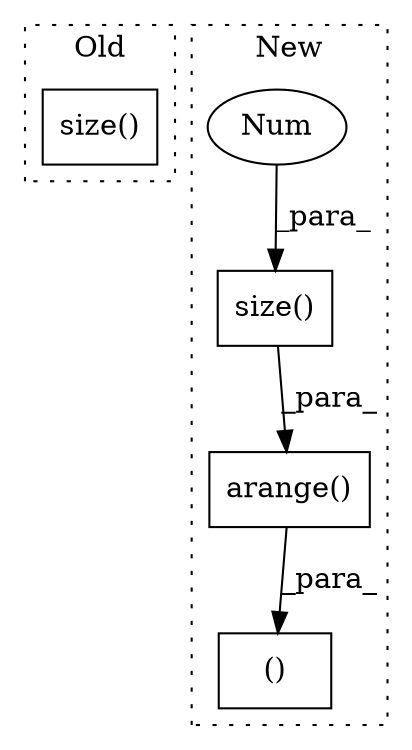 digraph G {
subgraph cluster0 {
1 [label="size()" a="75" s="3037" l="13" shape="box"];
label = "Old";
style="dotted";
}
subgraph cluster1 {
2 [label="arange()" a="75" s="2975,3009" l="13,1" shape="box"];
3 [label="()" a="54" s="3010" l="7" shape="box"];
4 [label="size()" a="75" s="2991,3008" l="16,1" shape="box"];
5 [label="Num" a="76" s="3007" l="1" shape="ellipse"];
label = "New";
style="dotted";
}
2 -> 3 [label="_para_"];
4 -> 2 [label="_para_"];
5 -> 4 [label="_para_"];
}